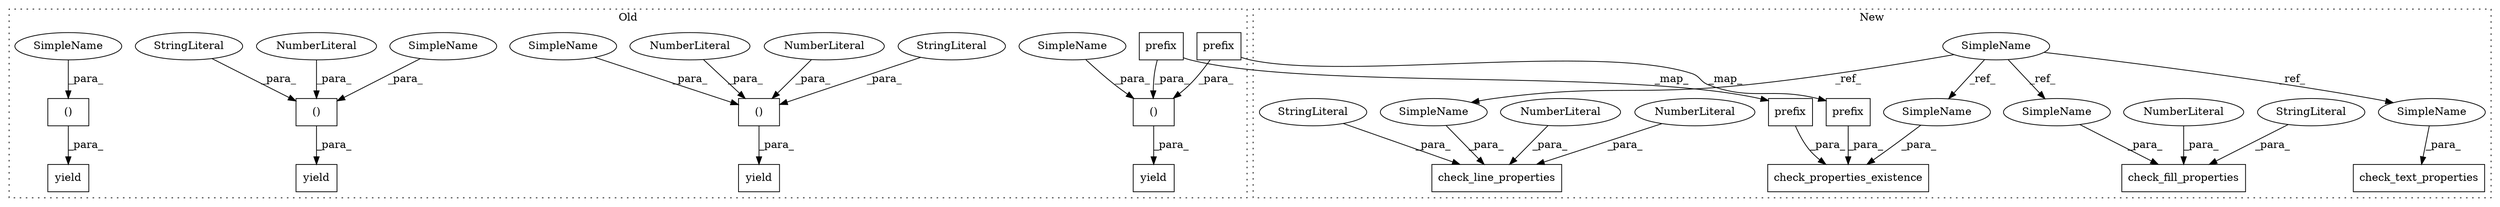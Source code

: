 digraph G {
subgraph cluster0 {
1 [label="yield" a="112" s="1410" l="12" shape="box"];
3 [label="()" a="106" s="1422" l="116" shape="box"];
6 [label="()" a="106" s="1801" l="364" shape="box"];
8 [label="yield" a="112" s="1789" l="12" shape="box"];
9 [label="()" a="106" s="1677" l="105" shape="box"];
10 [label="yield" a="112" s="1665" l="12" shape="box"];
11 [label="()" a="106" s="1557" l="101" shape="box"];
12 [label="yield" a="112" s="1545" l="12" shape="box"];
14 [label="NumberLiteral" a="34" s="1535" l="3" shape="ellipse"];
17 [label="prefix" a="32" s="2104,2125" l="7,1" shape="box"];
20 [label="prefix" a="32" s="2139,2164" l="7,1" shape="box"];
22 [label="StringLiteral" a="45" s="1497" l="9" shape="ellipse"];
23 [label="StringLiteral" a="45" s="1730" l="13" shape="ellipse"];
24 [label="NumberLiteral" a="34" s="1519" l="3" shape="ellipse"];
26 [label="NumberLiteral" a="34" s="1778" l="4" shape="ellipse"];
32 [label="SimpleName" a="42" s="1591" l="6" shape="ellipse"];
33 [label="SimpleName" a="42" s="1456" l="6" shape="ellipse"];
34 [label="SimpleName" a="42" s="1840" l="6" shape="ellipse"];
35 [label="SimpleName" a="42" s="1711" l="6" shape="ellipse"];
label = "Old";
style="dotted";
}
subgraph cluster1 {
2 [label="check_fill_properties" a="32" s="1533,1590" l="22,1" shape="box"];
4 [label="SimpleName" a="42" s="984" l="6" shape="ellipse"];
5 [label="check_properties_existence" a="32" s="1597,1901" l="27,1" shape="box"];
7 [label="check_line_properties" a="32" s="1410,1466" l="22,1" shape="box"];
13 [label="check_text_properties" a="32" s="1473,1526" l="22,1" shape="box"];
15 [label="NumberLiteral" a="34" s="1586" l="4" shape="ellipse"];
16 [label="prefix" a="32" s="1852,1873" l="7,1" shape="box"];
18 [label="StringLiteral" a="45" s="1449" l="9" shape="ellipse"];
19 [label="prefix" a="32" s="1875,1900" l="7,1" shape="box"];
21 [label="StringLiteral" a="45" s="1562" l="13" shape="ellipse"];
25 [label="NumberLiteral" a="34" s="1459" l="3" shape="ellipse"];
27 [label="NumberLiteral" a="34" s="1463" l="3" shape="ellipse"];
28 [label="SimpleName" a="42" s="1432" l="6" shape="ellipse"];
29 [label="SimpleName" a="42" s="1624" l="6" shape="ellipse"];
30 [label="SimpleName" a="42" s="1495" l="6" shape="ellipse"];
31 [label="SimpleName" a="42" s="1555" l="6" shape="ellipse"];
label = "New";
style="dotted";
}
3 -> 1 [label="_para_"];
4 -> 31 [label="_ref_"];
4 -> 30 [label="_ref_"];
4 -> 29 [label="_ref_"];
4 -> 28 [label="_ref_"];
6 -> 8 [label="_para_"];
9 -> 10 [label="_para_"];
11 -> 12 [label="_para_"];
14 -> 3 [label="_para_"];
15 -> 2 [label="_para_"];
16 -> 5 [label="_para_"];
17 -> 6 [label="_para_"];
17 -> 16 [label="_map_"];
18 -> 7 [label="_para_"];
19 -> 5 [label="_para_"];
20 -> 19 [label="_map_"];
20 -> 6 [label="_para_"];
21 -> 2 [label="_para_"];
22 -> 3 [label="_para_"];
23 -> 9 [label="_para_"];
24 -> 3 [label="_para_"];
25 -> 7 [label="_para_"];
26 -> 9 [label="_para_"];
27 -> 7 [label="_para_"];
28 -> 7 [label="_para_"];
29 -> 5 [label="_para_"];
30 -> 13 [label="_para_"];
31 -> 2 [label="_para_"];
32 -> 11 [label="_para_"];
33 -> 3 [label="_para_"];
34 -> 6 [label="_para_"];
35 -> 9 [label="_para_"];
}
